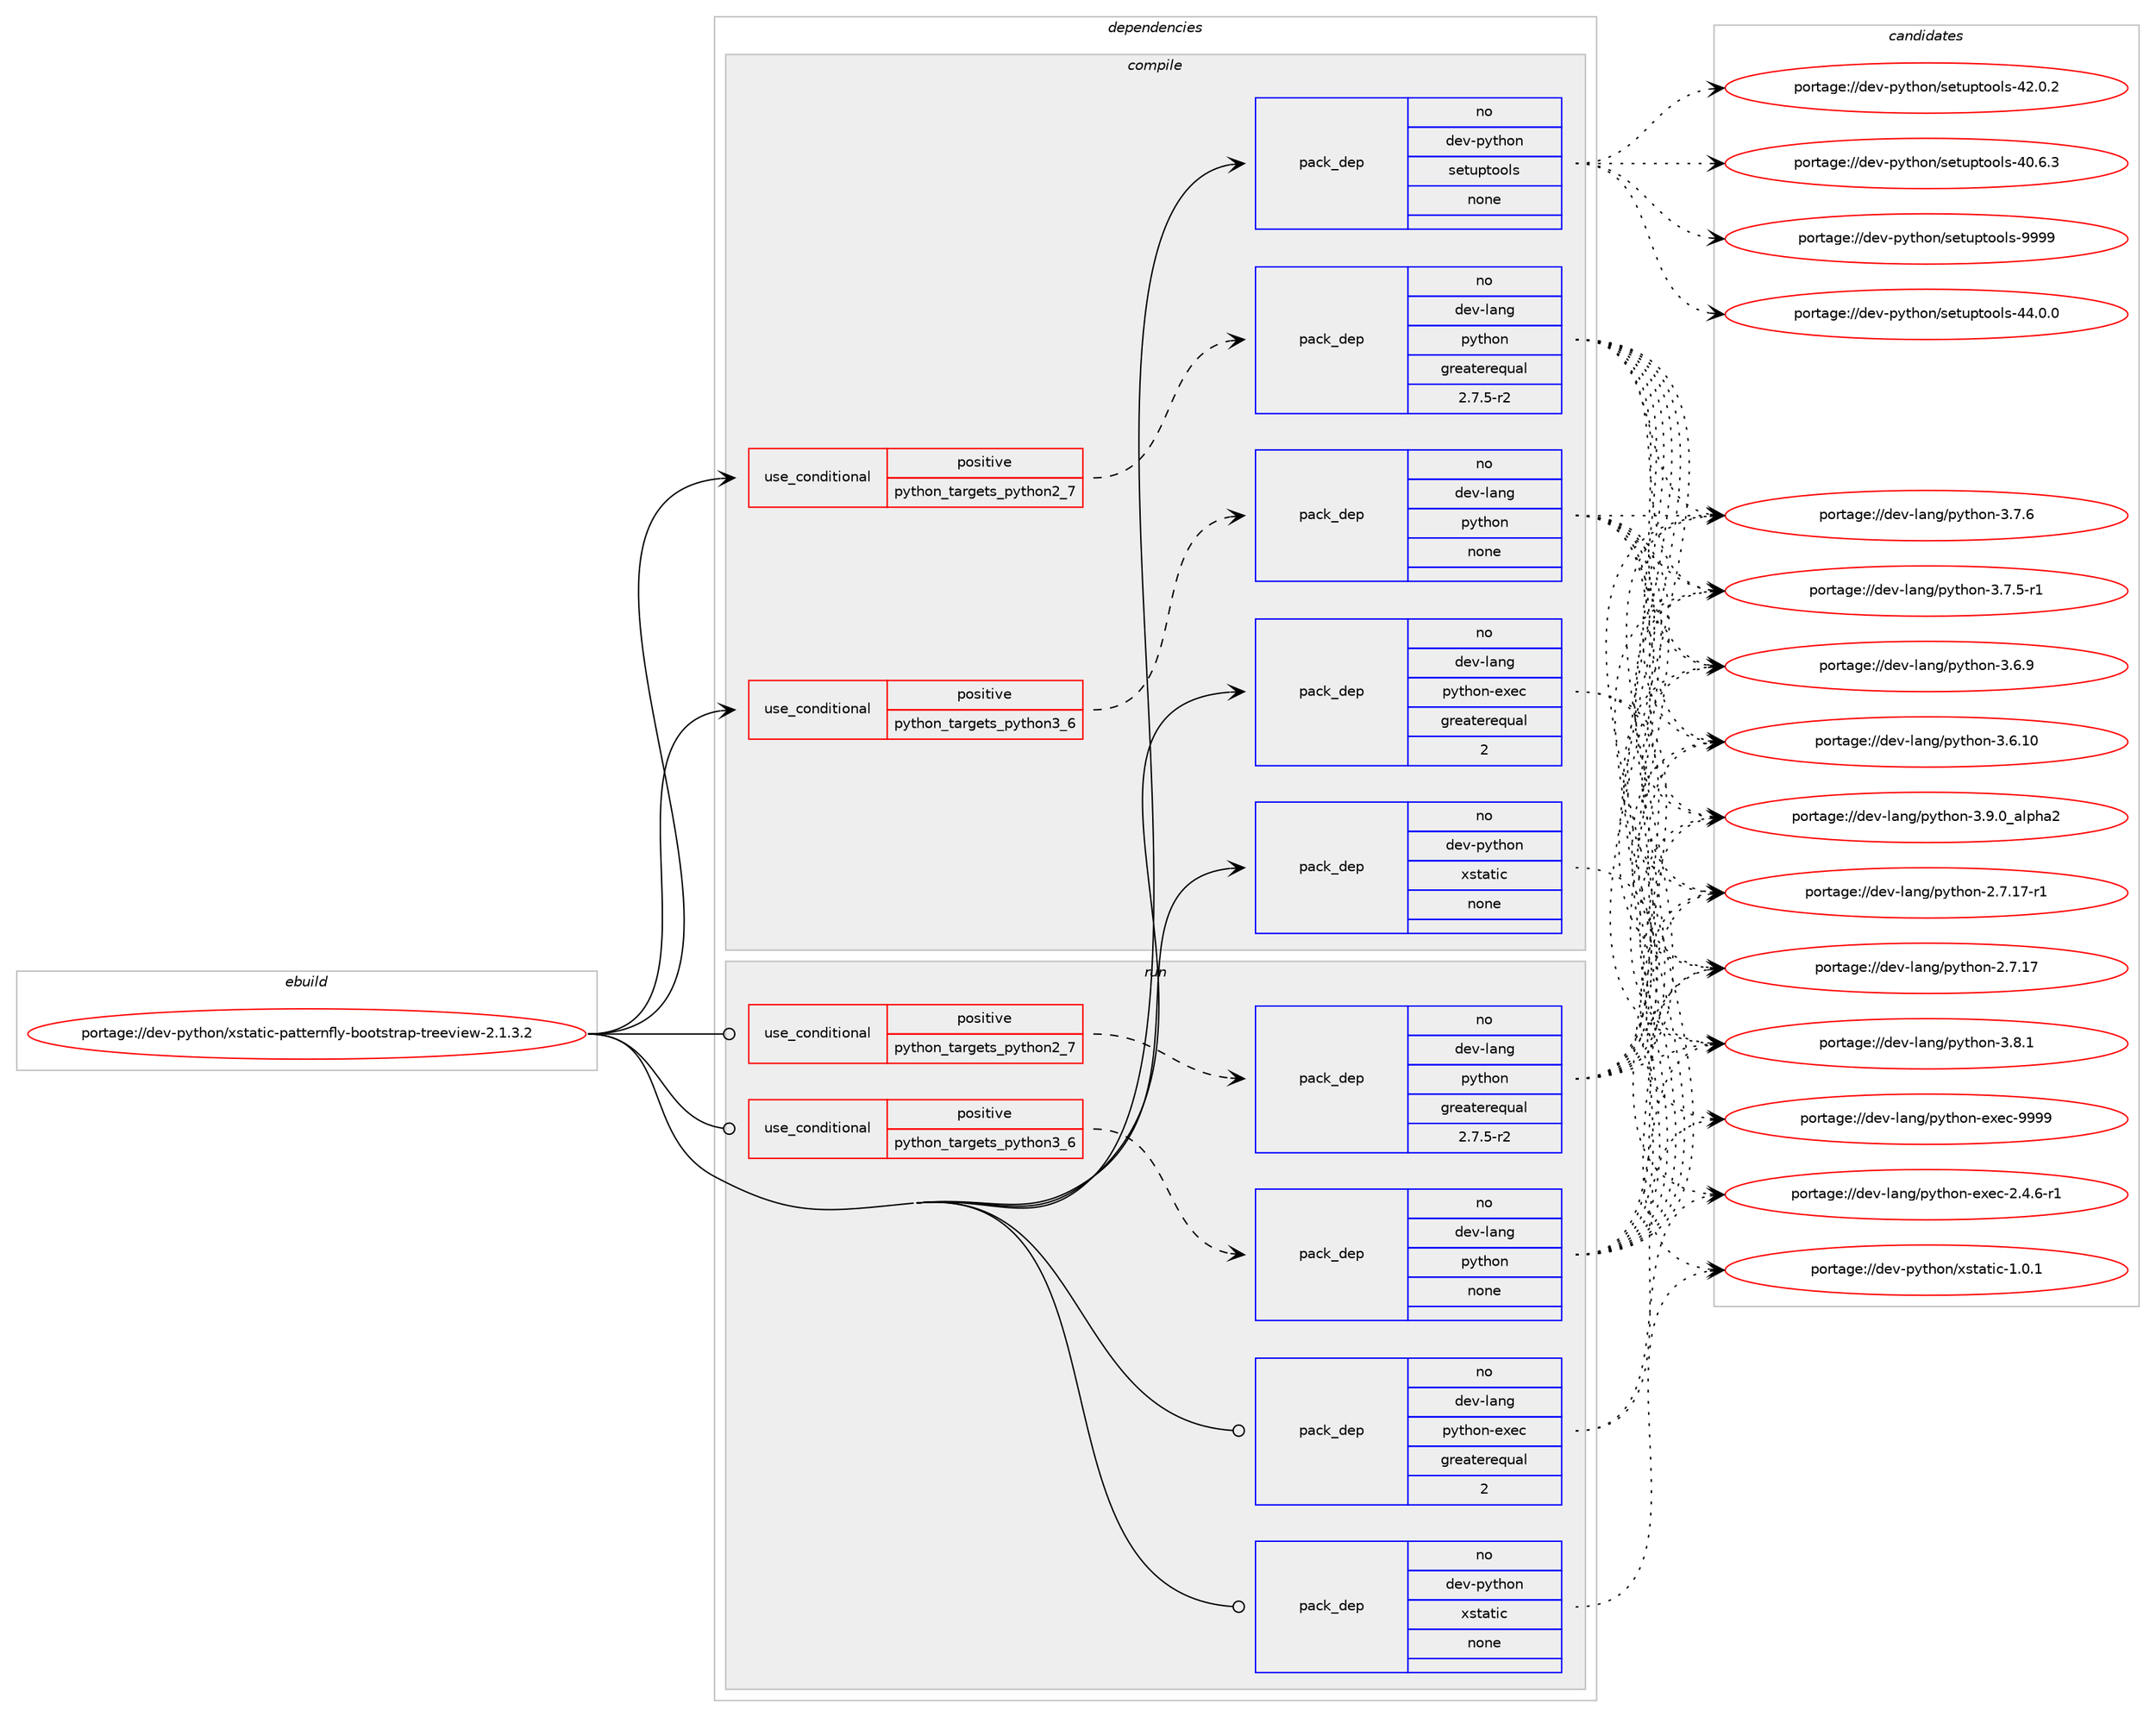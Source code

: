 digraph prolog {

# *************
# Graph options
# *************

newrank=true;
concentrate=true;
compound=true;
graph [rankdir=LR,fontname=Helvetica,fontsize=10,ranksep=1.5];#, ranksep=2.5, nodesep=0.2];
edge  [arrowhead=vee];
node  [fontname=Helvetica,fontsize=10];

# **********
# The ebuild
# **********

subgraph cluster_leftcol {
color=gray;
label=<<i>ebuild</i>>;
id [label="portage://dev-python/xstatic-patternfly-bootstrap-treeview-2.1.3.2", color=red, width=4, href="../dev-python/xstatic-patternfly-bootstrap-treeview-2.1.3.2.svg"];
}

# ****************
# The dependencies
# ****************

subgraph cluster_midcol {
color=gray;
label=<<i>dependencies</i>>;
subgraph cluster_compile {
fillcolor="#eeeeee";
style=filled;
label=<<i>compile</i>>;
subgraph cond103386 {
dependency417207 [label=<<TABLE BORDER="0" CELLBORDER="1" CELLSPACING="0" CELLPADDING="4"><TR><TD ROWSPAN="3" CELLPADDING="10">use_conditional</TD></TR><TR><TD>positive</TD></TR><TR><TD>python_targets_python2_7</TD></TR></TABLE>>, shape=none, color=red];
subgraph pack308940 {
dependency417208 [label=<<TABLE BORDER="0" CELLBORDER="1" CELLSPACING="0" CELLPADDING="4" WIDTH="220"><TR><TD ROWSPAN="6" CELLPADDING="30">pack_dep</TD></TR><TR><TD WIDTH="110">no</TD></TR><TR><TD>dev-lang</TD></TR><TR><TD>python</TD></TR><TR><TD>greaterequal</TD></TR><TR><TD>2.7.5-r2</TD></TR></TABLE>>, shape=none, color=blue];
}
dependency417207:e -> dependency417208:w [weight=20,style="dashed",arrowhead="vee"];
}
id:e -> dependency417207:w [weight=20,style="solid",arrowhead="vee"];
subgraph cond103387 {
dependency417209 [label=<<TABLE BORDER="0" CELLBORDER="1" CELLSPACING="0" CELLPADDING="4"><TR><TD ROWSPAN="3" CELLPADDING="10">use_conditional</TD></TR><TR><TD>positive</TD></TR><TR><TD>python_targets_python3_6</TD></TR></TABLE>>, shape=none, color=red];
subgraph pack308941 {
dependency417210 [label=<<TABLE BORDER="0" CELLBORDER="1" CELLSPACING="0" CELLPADDING="4" WIDTH="220"><TR><TD ROWSPAN="6" CELLPADDING="30">pack_dep</TD></TR><TR><TD WIDTH="110">no</TD></TR><TR><TD>dev-lang</TD></TR><TR><TD>python</TD></TR><TR><TD>none</TD></TR><TR><TD></TD></TR></TABLE>>, shape=none, color=blue];
}
dependency417209:e -> dependency417210:w [weight=20,style="dashed",arrowhead="vee"];
}
id:e -> dependency417209:w [weight=20,style="solid",arrowhead="vee"];
subgraph pack308942 {
dependency417211 [label=<<TABLE BORDER="0" CELLBORDER="1" CELLSPACING="0" CELLPADDING="4" WIDTH="220"><TR><TD ROWSPAN="6" CELLPADDING="30">pack_dep</TD></TR><TR><TD WIDTH="110">no</TD></TR><TR><TD>dev-lang</TD></TR><TR><TD>python-exec</TD></TR><TR><TD>greaterequal</TD></TR><TR><TD>2</TD></TR></TABLE>>, shape=none, color=blue];
}
id:e -> dependency417211:w [weight=20,style="solid",arrowhead="vee"];
subgraph pack308943 {
dependency417212 [label=<<TABLE BORDER="0" CELLBORDER="1" CELLSPACING="0" CELLPADDING="4" WIDTH="220"><TR><TD ROWSPAN="6" CELLPADDING="30">pack_dep</TD></TR><TR><TD WIDTH="110">no</TD></TR><TR><TD>dev-python</TD></TR><TR><TD>setuptools</TD></TR><TR><TD>none</TD></TR><TR><TD></TD></TR></TABLE>>, shape=none, color=blue];
}
id:e -> dependency417212:w [weight=20,style="solid",arrowhead="vee"];
subgraph pack308944 {
dependency417213 [label=<<TABLE BORDER="0" CELLBORDER="1" CELLSPACING="0" CELLPADDING="4" WIDTH="220"><TR><TD ROWSPAN="6" CELLPADDING="30">pack_dep</TD></TR><TR><TD WIDTH="110">no</TD></TR><TR><TD>dev-python</TD></TR><TR><TD>xstatic</TD></TR><TR><TD>none</TD></TR><TR><TD></TD></TR></TABLE>>, shape=none, color=blue];
}
id:e -> dependency417213:w [weight=20,style="solid",arrowhead="vee"];
}
subgraph cluster_compileandrun {
fillcolor="#eeeeee";
style=filled;
label=<<i>compile and run</i>>;
}
subgraph cluster_run {
fillcolor="#eeeeee";
style=filled;
label=<<i>run</i>>;
subgraph cond103388 {
dependency417214 [label=<<TABLE BORDER="0" CELLBORDER="1" CELLSPACING="0" CELLPADDING="4"><TR><TD ROWSPAN="3" CELLPADDING="10">use_conditional</TD></TR><TR><TD>positive</TD></TR><TR><TD>python_targets_python2_7</TD></TR></TABLE>>, shape=none, color=red];
subgraph pack308945 {
dependency417215 [label=<<TABLE BORDER="0" CELLBORDER="1" CELLSPACING="0" CELLPADDING="4" WIDTH="220"><TR><TD ROWSPAN="6" CELLPADDING="30">pack_dep</TD></TR><TR><TD WIDTH="110">no</TD></TR><TR><TD>dev-lang</TD></TR><TR><TD>python</TD></TR><TR><TD>greaterequal</TD></TR><TR><TD>2.7.5-r2</TD></TR></TABLE>>, shape=none, color=blue];
}
dependency417214:e -> dependency417215:w [weight=20,style="dashed",arrowhead="vee"];
}
id:e -> dependency417214:w [weight=20,style="solid",arrowhead="odot"];
subgraph cond103389 {
dependency417216 [label=<<TABLE BORDER="0" CELLBORDER="1" CELLSPACING="0" CELLPADDING="4"><TR><TD ROWSPAN="3" CELLPADDING="10">use_conditional</TD></TR><TR><TD>positive</TD></TR><TR><TD>python_targets_python3_6</TD></TR></TABLE>>, shape=none, color=red];
subgraph pack308946 {
dependency417217 [label=<<TABLE BORDER="0" CELLBORDER="1" CELLSPACING="0" CELLPADDING="4" WIDTH="220"><TR><TD ROWSPAN="6" CELLPADDING="30">pack_dep</TD></TR><TR><TD WIDTH="110">no</TD></TR><TR><TD>dev-lang</TD></TR><TR><TD>python</TD></TR><TR><TD>none</TD></TR><TR><TD></TD></TR></TABLE>>, shape=none, color=blue];
}
dependency417216:e -> dependency417217:w [weight=20,style="dashed",arrowhead="vee"];
}
id:e -> dependency417216:w [weight=20,style="solid",arrowhead="odot"];
subgraph pack308947 {
dependency417218 [label=<<TABLE BORDER="0" CELLBORDER="1" CELLSPACING="0" CELLPADDING="4" WIDTH="220"><TR><TD ROWSPAN="6" CELLPADDING="30">pack_dep</TD></TR><TR><TD WIDTH="110">no</TD></TR><TR><TD>dev-lang</TD></TR><TR><TD>python-exec</TD></TR><TR><TD>greaterequal</TD></TR><TR><TD>2</TD></TR></TABLE>>, shape=none, color=blue];
}
id:e -> dependency417218:w [weight=20,style="solid",arrowhead="odot"];
subgraph pack308948 {
dependency417219 [label=<<TABLE BORDER="0" CELLBORDER="1" CELLSPACING="0" CELLPADDING="4" WIDTH="220"><TR><TD ROWSPAN="6" CELLPADDING="30">pack_dep</TD></TR><TR><TD WIDTH="110">no</TD></TR><TR><TD>dev-python</TD></TR><TR><TD>xstatic</TD></TR><TR><TD>none</TD></TR><TR><TD></TD></TR></TABLE>>, shape=none, color=blue];
}
id:e -> dependency417219:w [weight=20,style="solid",arrowhead="odot"];
}
}

# **************
# The candidates
# **************

subgraph cluster_choices {
rank=same;
color=gray;
label=<<i>candidates</i>>;

subgraph choice308940 {
color=black;
nodesep=1;
choice10010111845108971101034711212111610411111045514657464895971081121049750 [label="portage://dev-lang/python-3.9.0_alpha2", color=red, width=4,href="../dev-lang/python-3.9.0_alpha2.svg"];
choice100101118451089711010347112121116104111110455146564649 [label="portage://dev-lang/python-3.8.1", color=red, width=4,href="../dev-lang/python-3.8.1.svg"];
choice100101118451089711010347112121116104111110455146554654 [label="portage://dev-lang/python-3.7.6", color=red, width=4,href="../dev-lang/python-3.7.6.svg"];
choice1001011184510897110103471121211161041111104551465546534511449 [label="portage://dev-lang/python-3.7.5-r1", color=red, width=4,href="../dev-lang/python-3.7.5-r1.svg"];
choice100101118451089711010347112121116104111110455146544657 [label="portage://dev-lang/python-3.6.9", color=red, width=4,href="../dev-lang/python-3.6.9.svg"];
choice10010111845108971101034711212111610411111045514654464948 [label="portage://dev-lang/python-3.6.10", color=red, width=4,href="../dev-lang/python-3.6.10.svg"];
choice100101118451089711010347112121116104111110455046554649554511449 [label="portage://dev-lang/python-2.7.17-r1", color=red, width=4,href="../dev-lang/python-2.7.17-r1.svg"];
choice10010111845108971101034711212111610411111045504655464955 [label="portage://dev-lang/python-2.7.17", color=red, width=4,href="../dev-lang/python-2.7.17.svg"];
dependency417208:e -> choice10010111845108971101034711212111610411111045514657464895971081121049750:w [style=dotted,weight="100"];
dependency417208:e -> choice100101118451089711010347112121116104111110455146564649:w [style=dotted,weight="100"];
dependency417208:e -> choice100101118451089711010347112121116104111110455146554654:w [style=dotted,weight="100"];
dependency417208:e -> choice1001011184510897110103471121211161041111104551465546534511449:w [style=dotted,weight="100"];
dependency417208:e -> choice100101118451089711010347112121116104111110455146544657:w [style=dotted,weight="100"];
dependency417208:e -> choice10010111845108971101034711212111610411111045514654464948:w [style=dotted,weight="100"];
dependency417208:e -> choice100101118451089711010347112121116104111110455046554649554511449:w [style=dotted,weight="100"];
dependency417208:e -> choice10010111845108971101034711212111610411111045504655464955:w [style=dotted,weight="100"];
}
subgraph choice308941 {
color=black;
nodesep=1;
choice10010111845108971101034711212111610411111045514657464895971081121049750 [label="portage://dev-lang/python-3.9.0_alpha2", color=red, width=4,href="../dev-lang/python-3.9.0_alpha2.svg"];
choice100101118451089711010347112121116104111110455146564649 [label="portage://dev-lang/python-3.8.1", color=red, width=4,href="../dev-lang/python-3.8.1.svg"];
choice100101118451089711010347112121116104111110455146554654 [label="portage://dev-lang/python-3.7.6", color=red, width=4,href="../dev-lang/python-3.7.6.svg"];
choice1001011184510897110103471121211161041111104551465546534511449 [label="portage://dev-lang/python-3.7.5-r1", color=red, width=4,href="../dev-lang/python-3.7.5-r1.svg"];
choice100101118451089711010347112121116104111110455146544657 [label="portage://dev-lang/python-3.6.9", color=red, width=4,href="../dev-lang/python-3.6.9.svg"];
choice10010111845108971101034711212111610411111045514654464948 [label="portage://dev-lang/python-3.6.10", color=red, width=4,href="../dev-lang/python-3.6.10.svg"];
choice100101118451089711010347112121116104111110455046554649554511449 [label="portage://dev-lang/python-2.7.17-r1", color=red, width=4,href="../dev-lang/python-2.7.17-r1.svg"];
choice10010111845108971101034711212111610411111045504655464955 [label="portage://dev-lang/python-2.7.17", color=red, width=4,href="../dev-lang/python-2.7.17.svg"];
dependency417210:e -> choice10010111845108971101034711212111610411111045514657464895971081121049750:w [style=dotted,weight="100"];
dependency417210:e -> choice100101118451089711010347112121116104111110455146564649:w [style=dotted,weight="100"];
dependency417210:e -> choice100101118451089711010347112121116104111110455146554654:w [style=dotted,weight="100"];
dependency417210:e -> choice1001011184510897110103471121211161041111104551465546534511449:w [style=dotted,weight="100"];
dependency417210:e -> choice100101118451089711010347112121116104111110455146544657:w [style=dotted,weight="100"];
dependency417210:e -> choice10010111845108971101034711212111610411111045514654464948:w [style=dotted,weight="100"];
dependency417210:e -> choice100101118451089711010347112121116104111110455046554649554511449:w [style=dotted,weight="100"];
dependency417210:e -> choice10010111845108971101034711212111610411111045504655464955:w [style=dotted,weight="100"];
}
subgraph choice308942 {
color=black;
nodesep=1;
choice10010111845108971101034711212111610411111045101120101994557575757 [label="portage://dev-lang/python-exec-9999", color=red, width=4,href="../dev-lang/python-exec-9999.svg"];
choice10010111845108971101034711212111610411111045101120101994550465246544511449 [label="portage://dev-lang/python-exec-2.4.6-r1", color=red, width=4,href="../dev-lang/python-exec-2.4.6-r1.svg"];
dependency417211:e -> choice10010111845108971101034711212111610411111045101120101994557575757:w [style=dotted,weight="100"];
dependency417211:e -> choice10010111845108971101034711212111610411111045101120101994550465246544511449:w [style=dotted,weight="100"];
}
subgraph choice308943 {
color=black;
nodesep=1;
choice10010111845112121116104111110471151011161171121161111111081154557575757 [label="portage://dev-python/setuptools-9999", color=red, width=4,href="../dev-python/setuptools-9999.svg"];
choice100101118451121211161041111104711510111611711211611111110811545525246484648 [label="portage://dev-python/setuptools-44.0.0", color=red, width=4,href="../dev-python/setuptools-44.0.0.svg"];
choice100101118451121211161041111104711510111611711211611111110811545525046484650 [label="portage://dev-python/setuptools-42.0.2", color=red, width=4,href="../dev-python/setuptools-42.0.2.svg"];
choice100101118451121211161041111104711510111611711211611111110811545524846544651 [label="portage://dev-python/setuptools-40.6.3", color=red, width=4,href="../dev-python/setuptools-40.6.3.svg"];
dependency417212:e -> choice10010111845112121116104111110471151011161171121161111111081154557575757:w [style=dotted,weight="100"];
dependency417212:e -> choice100101118451121211161041111104711510111611711211611111110811545525246484648:w [style=dotted,weight="100"];
dependency417212:e -> choice100101118451121211161041111104711510111611711211611111110811545525046484650:w [style=dotted,weight="100"];
dependency417212:e -> choice100101118451121211161041111104711510111611711211611111110811545524846544651:w [style=dotted,weight="100"];
}
subgraph choice308944 {
color=black;
nodesep=1;
choice10010111845112121116104111110471201151169711610599454946484649 [label="portage://dev-python/xstatic-1.0.1", color=red, width=4,href="../dev-python/xstatic-1.0.1.svg"];
dependency417213:e -> choice10010111845112121116104111110471201151169711610599454946484649:w [style=dotted,weight="100"];
}
subgraph choice308945 {
color=black;
nodesep=1;
choice10010111845108971101034711212111610411111045514657464895971081121049750 [label="portage://dev-lang/python-3.9.0_alpha2", color=red, width=4,href="../dev-lang/python-3.9.0_alpha2.svg"];
choice100101118451089711010347112121116104111110455146564649 [label="portage://dev-lang/python-3.8.1", color=red, width=4,href="../dev-lang/python-3.8.1.svg"];
choice100101118451089711010347112121116104111110455146554654 [label="portage://dev-lang/python-3.7.6", color=red, width=4,href="../dev-lang/python-3.7.6.svg"];
choice1001011184510897110103471121211161041111104551465546534511449 [label="portage://dev-lang/python-3.7.5-r1", color=red, width=4,href="../dev-lang/python-3.7.5-r1.svg"];
choice100101118451089711010347112121116104111110455146544657 [label="portage://dev-lang/python-3.6.9", color=red, width=4,href="../dev-lang/python-3.6.9.svg"];
choice10010111845108971101034711212111610411111045514654464948 [label="portage://dev-lang/python-3.6.10", color=red, width=4,href="../dev-lang/python-3.6.10.svg"];
choice100101118451089711010347112121116104111110455046554649554511449 [label="portage://dev-lang/python-2.7.17-r1", color=red, width=4,href="../dev-lang/python-2.7.17-r1.svg"];
choice10010111845108971101034711212111610411111045504655464955 [label="portage://dev-lang/python-2.7.17", color=red, width=4,href="../dev-lang/python-2.7.17.svg"];
dependency417215:e -> choice10010111845108971101034711212111610411111045514657464895971081121049750:w [style=dotted,weight="100"];
dependency417215:e -> choice100101118451089711010347112121116104111110455146564649:w [style=dotted,weight="100"];
dependency417215:e -> choice100101118451089711010347112121116104111110455146554654:w [style=dotted,weight="100"];
dependency417215:e -> choice1001011184510897110103471121211161041111104551465546534511449:w [style=dotted,weight="100"];
dependency417215:e -> choice100101118451089711010347112121116104111110455146544657:w [style=dotted,weight="100"];
dependency417215:e -> choice10010111845108971101034711212111610411111045514654464948:w [style=dotted,weight="100"];
dependency417215:e -> choice100101118451089711010347112121116104111110455046554649554511449:w [style=dotted,weight="100"];
dependency417215:e -> choice10010111845108971101034711212111610411111045504655464955:w [style=dotted,weight="100"];
}
subgraph choice308946 {
color=black;
nodesep=1;
choice10010111845108971101034711212111610411111045514657464895971081121049750 [label="portage://dev-lang/python-3.9.0_alpha2", color=red, width=4,href="../dev-lang/python-3.9.0_alpha2.svg"];
choice100101118451089711010347112121116104111110455146564649 [label="portage://dev-lang/python-3.8.1", color=red, width=4,href="../dev-lang/python-3.8.1.svg"];
choice100101118451089711010347112121116104111110455146554654 [label="portage://dev-lang/python-3.7.6", color=red, width=4,href="../dev-lang/python-3.7.6.svg"];
choice1001011184510897110103471121211161041111104551465546534511449 [label="portage://dev-lang/python-3.7.5-r1", color=red, width=4,href="../dev-lang/python-3.7.5-r1.svg"];
choice100101118451089711010347112121116104111110455146544657 [label="portage://dev-lang/python-3.6.9", color=red, width=4,href="../dev-lang/python-3.6.9.svg"];
choice10010111845108971101034711212111610411111045514654464948 [label="portage://dev-lang/python-3.6.10", color=red, width=4,href="../dev-lang/python-3.6.10.svg"];
choice100101118451089711010347112121116104111110455046554649554511449 [label="portage://dev-lang/python-2.7.17-r1", color=red, width=4,href="../dev-lang/python-2.7.17-r1.svg"];
choice10010111845108971101034711212111610411111045504655464955 [label="portage://dev-lang/python-2.7.17", color=red, width=4,href="../dev-lang/python-2.7.17.svg"];
dependency417217:e -> choice10010111845108971101034711212111610411111045514657464895971081121049750:w [style=dotted,weight="100"];
dependency417217:e -> choice100101118451089711010347112121116104111110455146564649:w [style=dotted,weight="100"];
dependency417217:e -> choice100101118451089711010347112121116104111110455146554654:w [style=dotted,weight="100"];
dependency417217:e -> choice1001011184510897110103471121211161041111104551465546534511449:w [style=dotted,weight="100"];
dependency417217:e -> choice100101118451089711010347112121116104111110455146544657:w [style=dotted,weight="100"];
dependency417217:e -> choice10010111845108971101034711212111610411111045514654464948:w [style=dotted,weight="100"];
dependency417217:e -> choice100101118451089711010347112121116104111110455046554649554511449:w [style=dotted,weight="100"];
dependency417217:e -> choice10010111845108971101034711212111610411111045504655464955:w [style=dotted,weight="100"];
}
subgraph choice308947 {
color=black;
nodesep=1;
choice10010111845108971101034711212111610411111045101120101994557575757 [label="portage://dev-lang/python-exec-9999", color=red, width=4,href="../dev-lang/python-exec-9999.svg"];
choice10010111845108971101034711212111610411111045101120101994550465246544511449 [label="portage://dev-lang/python-exec-2.4.6-r1", color=red, width=4,href="../dev-lang/python-exec-2.4.6-r1.svg"];
dependency417218:e -> choice10010111845108971101034711212111610411111045101120101994557575757:w [style=dotted,weight="100"];
dependency417218:e -> choice10010111845108971101034711212111610411111045101120101994550465246544511449:w [style=dotted,weight="100"];
}
subgraph choice308948 {
color=black;
nodesep=1;
choice10010111845112121116104111110471201151169711610599454946484649 [label="portage://dev-python/xstatic-1.0.1", color=red, width=4,href="../dev-python/xstatic-1.0.1.svg"];
dependency417219:e -> choice10010111845112121116104111110471201151169711610599454946484649:w [style=dotted,weight="100"];
}
}

}
